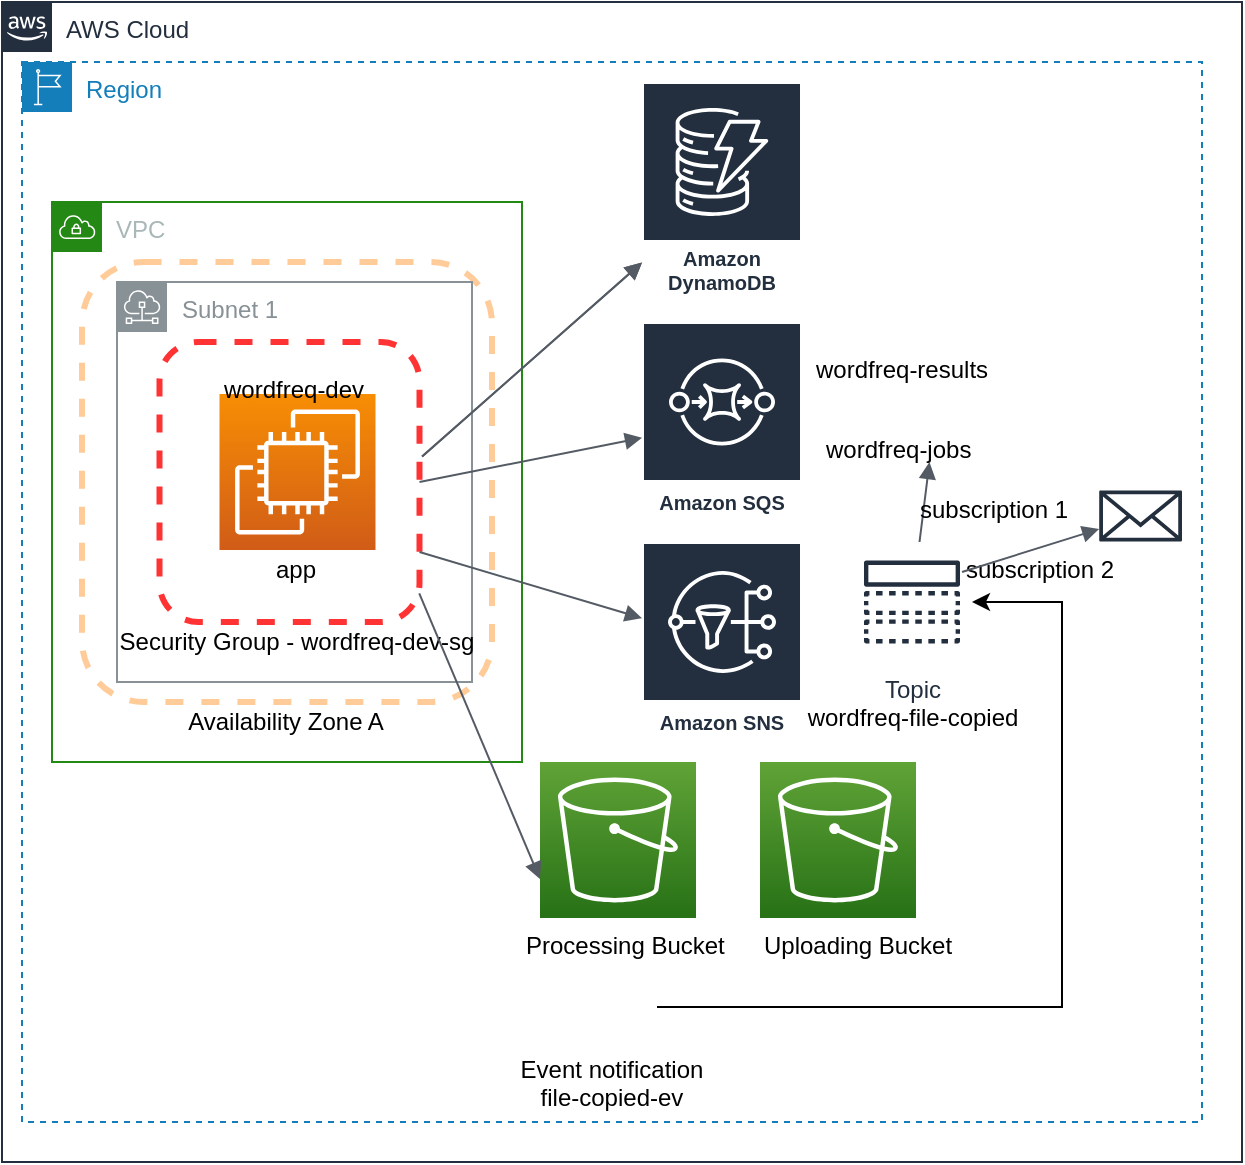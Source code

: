 <mxfile version="20.6.1" type="github">
  <diagram id="miss4itNhXeyKSEiEY9H" name="第 1 页">
    <mxGraphModel dx="1133" dy="773" grid="1" gridSize="10" guides="1" tooltips="1" connect="1" arrows="1" fold="1" page="1" pageScale="1" pageWidth="827" pageHeight="1169" math="0" shadow="0">
      <root>
        <mxCell id="0" />
        <mxCell id="1" parent="0" />
        <mxCell id="I7SwKGLI5VaqfSaRgMoQ-2" value="AWS Cloud" style="points=[[0,0],[0.25,0],[0.5,0],[0.75,0],[1,0],[1,0.25],[1,0.5],[1,0.75],[1,1],[0.75,1],[0.5,1],[0.25,1],[0,1],[0,0.75],[0,0.5],[0,0.25]];outlineConnect=0;gradientColor=none;html=1;whiteSpace=wrap;fontSize=12;fontStyle=0;container=1;pointerEvents=0;collapsible=0;recursiveResize=0;shape=mxgraph.aws4.group;grIcon=mxgraph.aws4.group_aws_cloud_alt;strokeColor=#232F3E;fillColor=none;verticalAlign=top;align=left;spacingLeft=30;fontColor=#232F3E;dashed=0;" vertex="1" parent="1">
          <mxGeometry x="80" y="350" width="620" height="580" as="geometry" />
        </mxCell>
        <mxCell id="I7SwKGLI5VaqfSaRgMoQ-3" value="Region" style="points=[[0,0],[0.25,0],[0.5,0],[0.75,0],[1,0],[1,0.25],[1,0.5],[1,0.75],[1,1],[0.75,1],[0.5,1],[0.25,1],[0,1],[0,0.75],[0,0.5],[0,0.25]];outlineConnect=0;gradientColor=none;html=1;whiteSpace=wrap;fontSize=12;fontStyle=0;container=1;pointerEvents=0;collapsible=0;recursiveResize=0;shape=mxgraph.aws4.group;grIcon=mxgraph.aws4.group_region;strokeColor=#147EBA;fillColor=none;verticalAlign=top;align=left;spacingLeft=30;fontColor=#147EBA;dashed=1;" vertex="1" parent="I7SwKGLI5VaqfSaRgMoQ-2">
          <mxGeometry x="10" y="30" width="590" height="530" as="geometry" />
        </mxCell>
        <mxCell id="I7SwKGLI5VaqfSaRgMoQ-6" value="Amazon DynamoDB" style="sketch=0;outlineConnect=0;fontColor=#232F3E;gradientColor=none;strokeColor=#ffffff;fillColor=#232F3E;dashed=0;verticalLabelPosition=middle;verticalAlign=bottom;align=center;html=1;whiteSpace=wrap;fontSize=10;fontStyle=1;spacing=3;shape=mxgraph.aws4.productIcon;prIcon=mxgraph.aws4.dynamodb;" vertex="1" parent="I7SwKGLI5VaqfSaRgMoQ-3">
          <mxGeometry x="310" y="10" width="80" height="110" as="geometry" />
        </mxCell>
        <mxCell id="I7SwKGLI5VaqfSaRgMoQ-11" value="" style="sketch=0;points=[[0,0,0],[0.25,0,0],[0.5,0,0],[0.75,0,0],[1,0,0],[0,1,0],[0.25,1,0],[0.5,1,0],[0.75,1,0],[1,1,0],[0,0.25,0],[0,0.5,0],[0,0.75,0],[1,0.25,0],[1,0.5,0],[1,0.75,0]];outlineConnect=0;fontColor=#232F3E;gradientColor=#60A337;gradientDirection=north;fillColor=#277116;strokeColor=#ffffff;dashed=0;verticalLabelPosition=bottom;verticalAlign=top;align=center;html=1;fontSize=12;fontStyle=0;aspect=fixed;shape=mxgraph.aws4.resourceIcon;resIcon=mxgraph.aws4.s3;" vertex="1" parent="I7SwKGLI5VaqfSaRgMoQ-3">
          <mxGeometry x="259" y="350" width="78" height="78" as="geometry" />
        </mxCell>
        <mxCell id="I7SwKGLI5VaqfSaRgMoQ-12" value="" style="sketch=0;points=[[0,0,0],[0.25,0,0],[0.5,0,0],[0.75,0,0],[1,0,0],[0,1,0],[0.25,1,0],[0.5,1,0],[0.75,1,0],[1,1,0],[0,0.25,0],[0,0.5,0],[0,0.75,0],[1,0.25,0],[1,0.5,0],[1,0.75,0]];outlineConnect=0;fontColor=#232F3E;gradientColor=#60A337;gradientDirection=north;fillColor=#277116;strokeColor=#ffffff;dashed=0;verticalLabelPosition=bottom;verticalAlign=top;align=center;html=1;fontSize=12;fontStyle=0;aspect=fixed;shape=mxgraph.aws4.resourceIcon;resIcon=mxgraph.aws4.s3;" vertex="1" parent="I7SwKGLI5VaqfSaRgMoQ-3">
          <mxGeometry x="369" y="350" width="78" height="78" as="geometry" />
        </mxCell>
        <mxCell id="I7SwKGLI5VaqfSaRgMoQ-7" value="Amazon SQS" style="sketch=0;outlineConnect=0;fontColor=#232F3E;gradientColor=none;strokeColor=#ffffff;fillColor=#232F3E;dashed=0;verticalLabelPosition=middle;verticalAlign=bottom;align=center;html=1;whiteSpace=wrap;fontSize=10;fontStyle=1;spacing=3;shape=mxgraph.aws4.productIcon;prIcon=mxgraph.aws4.sqs;" vertex="1" parent="I7SwKGLI5VaqfSaRgMoQ-3">
          <mxGeometry x="310" y="130" width="80" height="100" as="geometry" />
        </mxCell>
        <mxCell id="I7SwKGLI5VaqfSaRgMoQ-10" value="Amazon SNS" style="sketch=0;outlineConnect=0;fontColor=#232F3E;gradientColor=none;strokeColor=#ffffff;fillColor=#232F3E;dashed=0;verticalLabelPosition=middle;verticalAlign=bottom;align=center;html=1;whiteSpace=wrap;fontSize=10;fontStyle=1;spacing=3;shape=mxgraph.aws4.productIcon;prIcon=mxgraph.aws4.sns;" vertex="1" parent="I7SwKGLI5VaqfSaRgMoQ-3">
          <mxGeometry x="310" y="240" width="80" height="100" as="geometry" />
        </mxCell>
        <mxCell id="I7SwKGLI5VaqfSaRgMoQ-4" value="VPC" style="points=[[0,0],[0.25,0],[0.5,0],[0.75,0],[1,0],[1,0.25],[1,0.5],[1,0.75],[1,1],[0.75,1],[0.5,1],[0.25,1],[0,1],[0,0.75],[0,0.5],[0,0.25]];outlineConnect=0;gradientColor=none;html=1;whiteSpace=wrap;fontSize=12;fontStyle=0;container=1;pointerEvents=0;collapsible=0;recursiveResize=0;shape=mxgraph.aws4.group;grIcon=mxgraph.aws4.group_vpc;strokeColor=#248814;fillColor=none;verticalAlign=top;align=left;spacingLeft=30;fontColor=#AAB7B8;dashed=0;" vertex="1" parent="I7SwKGLI5VaqfSaRgMoQ-3">
          <mxGeometry x="15" y="70" width="235" height="280" as="geometry" />
        </mxCell>
        <mxCell id="I7SwKGLI5VaqfSaRgMoQ-13" value="" style="rounded=1;whiteSpace=wrap;html=1;strokeColor=#FFCC99;fillColor=none;dashed=1;perimeterSpacing=0;strokeWidth=3;" vertex="1" parent="I7SwKGLI5VaqfSaRgMoQ-4">
          <mxGeometry x="15" y="30" width="205" height="220" as="geometry" />
        </mxCell>
        <UserObject label="Availability Zone A" placeholders="1" name="Variable" id="I7SwKGLI5VaqfSaRgMoQ-19">
          <mxCell style="text;html=1;strokeColor=none;fillColor=none;align=center;verticalAlign=middle;whiteSpace=wrap;overflow=hidden;dashed=1;strokeWidth=3;" vertex="1" parent="I7SwKGLI5VaqfSaRgMoQ-4">
            <mxGeometry x="52.5" y="250" width="127.5" height="20" as="geometry" />
          </mxCell>
        </UserObject>
        <mxCell id="I7SwKGLI5VaqfSaRgMoQ-5" value="Subnet 1" style="sketch=0;outlineConnect=0;gradientColor=none;html=1;whiteSpace=wrap;fontSize=12;fontStyle=0;shape=mxgraph.aws4.group;grIcon=mxgraph.aws4.group_subnet;strokeColor=#879196;fillColor=none;verticalAlign=top;align=left;spacingLeft=30;fontColor=#879196;dashed=0;" vertex="1" parent="I7SwKGLI5VaqfSaRgMoQ-4">
          <mxGeometry x="32.5" y="40" width="177.5" height="200" as="geometry" />
        </mxCell>
        <mxCell id="I7SwKGLI5VaqfSaRgMoQ-14" value="" style="rounded=1;whiteSpace=wrap;html=1;strokeColor=#FF3333;fillColor=none;dashed=1;perimeterSpacing=0;strokeWidth=3;" vertex="1" parent="I7SwKGLI5VaqfSaRgMoQ-4">
          <mxGeometry x="53.75" y="70" width="130" height="140" as="geometry" />
        </mxCell>
        <mxCell id="I7SwKGLI5VaqfSaRgMoQ-16" value="" style="sketch=0;points=[[0,0,0],[0.25,0,0],[0.5,0,0],[0.75,0,0],[1,0,0],[0,1,0],[0.25,1,0],[0.5,1,0],[0.75,1,0],[1,1,0],[0,0.25,0],[0,0.5,0],[0,0.75,0],[1,0.25,0],[1,0.5,0],[1,0.75,0]];outlineConnect=0;fontColor=#232F3E;gradientColor=#F78E04;gradientDirection=north;fillColor=#D05C17;strokeColor=#ffffff;dashed=0;verticalLabelPosition=bottom;verticalAlign=top;align=center;html=1;fontSize=12;fontStyle=0;aspect=fixed;shape=mxgraph.aws4.resourceIcon;resIcon=mxgraph.aws4.ec2;strokeWidth=3;" vertex="1" parent="I7SwKGLI5VaqfSaRgMoQ-4">
          <mxGeometry x="83.75" y="96" width="78" height="78" as="geometry" />
        </mxCell>
        <UserObject label="app" placeholders="1" name="Variable" id="I7SwKGLI5VaqfSaRgMoQ-20">
          <mxCell style="text;html=1;strokeColor=none;fillColor=none;align=center;verticalAlign=middle;whiteSpace=wrap;overflow=hidden;dashed=1;strokeWidth=3;" vertex="1" parent="I7SwKGLI5VaqfSaRgMoQ-4">
            <mxGeometry x="57.5" y="174" width="127.5" height="20" as="geometry" />
          </mxCell>
        </UserObject>
        <UserObject label="Security Group - wordfreq-dev-sg" placeholders="1" name="Variable" id="I7SwKGLI5VaqfSaRgMoQ-21">
          <mxCell style="text;html=1;strokeColor=none;fillColor=none;align=center;verticalAlign=middle;whiteSpace=wrap;overflow=hidden;dashed=1;strokeWidth=3;" vertex="1" parent="I7SwKGLI5VaqfSaRgMoQ-4">
            <mxGeometry x="30.25" y="210" width="185" height="20" as="geometry" />
          </mxCell>
        </UserObject>
        <mxCell id="I7SwKGLI5VaqfSaRgMoQ-29" value="wordfreq-dev" style="text;whiteSpace=wrap;html=1;" vertex="1" parent="I7SwKGLI5VaqfSaRgMoQ-4">
          <mxGeometry x="83.75" y="80" width="100" height="40" as="geometry" />
        </mxCell>
        <mxCell id="I7SwKGLI5VaqfSaRgMoQ-22" value="" style="html=1;endArrow=block;elbow=vertical;startArrow=none;endFill=1;strokeColor=#545B64;rounded=0;exitX=1.01;exitY=0.409;exitDx=0;exitDy=0;exitPerimeter=0;" edge="1" parent="I7SwKGLI5VaqfSaRgMoQ-3" source="I7SwKGLI5VaqfSaRgMoQ-14" target="I7SwKGLI5VaqfSaRgMoQ-6">
          <mxGeometry width="100" relative="1" as="geometry">
            <mxPoint x="360" y="130" as="sourcePoint" />
            <mxPoint x="460" y="130" as="targetPoint" />
          </mxGeometry>
        </mxCell>
        <mxCell id="I7SwKGLI5VaqfSaRgMoQ-23" value="" style="html=1;endArrow=block;elbow=vertical;startArrow=none;endFill=1;strokeColor=#545B64;rounded=0;exitX=1;exitY=0.5;exitDx=0;exitDy=0;" edge="1" parent="I7SwKGLI5VaqfSaRgMoQ-3" source="I7SwKGLI5VaqfSaRgMoQ-14" target="I7SwKGLI5VaqfSaRgMoQ-7">
          <mxGeometry width="100" relative="1" as="geometry">
            <mxPoint x="210.05" y="194.99" as="sourcePoint" />
            <mxPoint x="320" y="107.008" as="targetPoint" />
          </mxGeometry>
        </mxCell>
        <mxCell id="I7SwKGLI5VaqfSaRgMoQ-24" value="" style="html=1;endArrow=block;elbow=vertical;startArrow=none;endFill=1;strokeColor=#545B64;rounded=0;exitX=1;exitY=0.75;exitDx=0;exitDy=0;" edge="1" parent="I7SwKGLI5VaqfSaRgMoQ-3" source="I7SwKGLI5VaqfSaRgMoQ-14" target="I7SwKGLI5VaqfSaRgMoQ-10">
          <mxGeometry width="100" relative="1" as="geometry">
            <mxPoint x="200.05" y="184.99" as="sourcePoint" />
            <mxPoint x="310" y="97.008" as="targetPoint" />
          </mxGeometry>
        </mxCell>
        <mxCell id="I7SwKGLI5VaqfSaRgMoQ-25" value="" style="html=1;endArrow=block;elbow=vertical;startArrow=none;endFill=1;strokeColor=#545B64;rounded=0;exitX=0.999;exitY=0.898;exitDx=0;exitDy=0;entryX=0;entryY=0.75;entryDx=0;entryDy=0;entryPerimeter=0;exitPerimeter=0;" edge="1" parent="I7SwKGLI5VaqfSaRgMoQ-3" source="I7SwKGLI5VaqfSaRgMoQ-14" target="I7SwKGLI5VaqfSaRgMoQ-11">
          <mxGeometry width="100" relative="1" as="geometry">
            <mxPoint x="200.05" y="184.99" as="sourcePoint" />
            <mxPoint x="310" y="97.008" as="targetPoint" />
          </mxGeometry>
        </mxCell>
        <mxCell id="I7SwKGLI5VaqfSaRgMoQ-26" value="wordfreq-jobs" style="text;whiteSpace=wrap;html=1;" vertex="1" parent="I7SwKGLI5VaqfSaRgMoQ-3">
          <mxGeometry x="400" y="180" width="110" height="20" as="geometry" />
        </mxCell>
        <mxCell id="I7SwKGLI5VaqfSaRgMoQ-27" value="Processing Bucket" style="text;whiteSpace=wrap;html=1;" vertex="1" parent="I7SwKGLI5VaqfSaRgMoQ-3">
          <mxGeometry x="250" y="428" width="110" height="40" as="geometry" />
        </mxCell>
        <mxCell id="I7SwKGLI5VaqfSaRgMoQ-28" value="Uploading Bucket" style="text;whiteSpace=wrap;html=1;" vertex="1" parent="I7SwKGLI5VaqfSaRgMoQ-3">
          <mxGeometry x="369" y="428" width="110" height="40" as="geometry" />
        </mxCell>
        <mxCell id="I7SwKGLI5VaqfSaRgMoQ-30" value="wordfreq-results" style="text;whiteSpace=wrap;html=1;" vertex="1" parent="I7SwKGLI5VaqfSaRgMoQ-3">
          <mxGeometry x="395" y="140" width="120" height="30" as="geometry" />
        </mxCell>
        <mxCell id="I7SwKGLI5VaqfSaRgMoQ-33" value="Topic&lt;br&gt;&lt;div style=&quot;text-align: center;&quot;&gt;&lt;span style=&quot;color: rgb(0, 0, 0); text-align: left; background-color: initial;&quot;&gt;wordfreq-file-copied&lt;/span&gt;&lt;/div&gt;" style="sketch=0;outlineConnect=0;fontColor=#232F3E;gradientColor=none;strokeColor=#232F3E;fillColor=#ffffff;dashed=0;verticalLabelPosition=bottom;verticalAlign=top;align=center;html=1;fontSize=12;fontStyle=0;aspect=fixed;shape=mxgraph.aws4.resourceIcon;resIcon=mxgraph.aws4.topic;strokeWidth=3;" vertex="1" parent="I7SwKGLI5VaqfSaRgMoQ-3">
          <mxGeometry x="415" y="240" width="60" height="60" as="geometry" />
        </mxCell>
        <mxCell id="I7SwKGLI5VaqfSaRgMoQ-36" value="" style="html=1;endArrow=block;elbow=vertical;startArrow=none;endFill=1;strokeColor=#545B64;rounded=0;" edge="1" parent="I7SwKGLI5VaqfSaRgMoQ-3" source="I7SwKGLI5VaqfSaRgMoQ-33" target="I7SwKGLI5VaqfSaRgMoQ-26">
          <mxGeometry width="100" relative="1" as="geometry">
            <mxPoint x="510" y="240" as="sourcePoint" />
            <mxPoint x="619.95" y="143.021" as="targetPoint" />
          </mxGeometry>
        </mxCell>
        <mxCell id="I7SwKGLI5VaqfSaRgMoQ-43" value="subscription 2" style="text;whiteSpace=wrap;html=1;" vertex="1" parent="I7SwKGLI5VaqfSaRgMoQ-3">
          <mxGeometry x="470" y="240" width="110" height="20" as="geometry" />
        </mxCell>
        <mxCell id="I7SwKGLI5VaqfSaRgMoQ-47" value="" style="shape=image;html=1;verticalAlign=top;verticalLabelPosition=bottom;labelBackgroundColor=#ffffff;imageAspect=0;aspect=fixed;image=https://cdn2.iconfinder.com/data/icons/date-and-time-fill-outline/64/Calendar_month_date_schedule_event_notification-128.png;dashed=1;strokeColor=#FF3333;strokeWidth=3;fillColor=none;" vertex="1" parent="I7SwKGLI5VaqfSaRgMoQ-3">
          <mxGeometry x="272.5" y="450" width="45" height="45" as="geometry" />
        </mxCell>
        <mxCell id="I7SwKGLI5VaqfSaRgMoQ-48" value="Event notification&lt;br&gt;file-copied-ev" style="text;whiteSpace=wrap;html=1;align=center;" vertex="1" parent="I7SwKGLI5VaqfSaRgMoQ-3">
          <mxGeometry x="245" y="490" width="100" height="40" as="geometry" />
        </mxCell>
        <mxCell id="I7SwKGLI5VaqfSaRgMoQ-39" value="subscription 1" style="text;whiteSpace=wrap;html=1;" vertex="1" parent="I7SwKGLI5VaqfSaRgMoQ-3">
          <mxGeometry x="447" y="210" width="110" height="20" as="geometry" />
        </mxCell>
        <mxCell id="I7SwKGLI5VaqfSaRgMoQ-49" value="" style="endArrow=classic;html=1;rounded=0;exitX=1;exitY=0.5;exitDx=0;exitDy=0;edgeStyle=orthogonalEdgeStyle;" edge="1" parent="I7SwKGLI5VaqfSaRgMoQ-3" source="I7SwKGLI5VaqfSaRgMoQ-47" target="I7SwKGLI5VaqfSaRgMoQ-33">
          <mxGeometry width="50" height="50" relative="1" as="geometry">
            <mxPoint x="390" y="390" as="sourcePoint" />
            <mxPoint x="440" y="340" as="targetPoint" />
            <Array as="points">
              <mxPoint x="520" y="473" />
              <mxPoint x="520" y="270" />
            </Array>
          </mxGeometry>
        </mxCell>
        <mxCell id="I7SwKGLI5VaqfSaRgMoQ-41" value="" style="sketch=0;outlineConnect=0;fontColor=#232F3E;gradientColor=none;fillColor=#232F3D;strokeColor=none;dashed=0;verticalLabelPosition=bottom;verticalAlign=top;align=center;html=1;fontSize=12;fontStyle=0;aspect=fixed;pointerEvents=1;shape=mxgraph.aws4.email_2;strokeWidth=3;" vertex="1" parent="I7SwKGLI5VaqfSaRgMoQ-3">
          <mxGeometry x="538.61" y="214" width="41.39" height="26" as="geometry" />
        </mxCell>
        <mxCell id="I7SwKGLI5VaqfSaRgMoQ-42" value="" style="html=1;endArrow=block;elbow=vertical;startArrow=none;endFill=1;strokeColor=#545B64;rounded=0;exitX=0;exitY=0.75;exitDx=0;exitDy=0;" edge="1" parent="I7SwKGLI5VaqfSaRgMoQ-3" source="I7SwKGLI5VaqfSaRgMoQ-43" target="I7SwKGLI5VaqfSaRgMoQ-41">
          <mxGeometry width="100" relative="1" as="geometry">
            <mxPoint x="208.75" y="255" as="sourcePoint" />
            <mxPoint x="320" y="288.099" as="targetPoint" />
          </mxGeometry>
        </mxCell>
        <mxCell id="I7SwKGLI5VaqfSaRgMoQ-37" value="" style="html=1;endArrow=block;elbow=vertical;startArrow=none;endFill=1;strokeColor=#545B64;rounded=0;exitX=1.01;exitY=0.409;exitDx=0;exitDy=0;exitPerimeter=0;" edge="1" parent="1">
          <mxGeometry width="100" relative="1" as="geometry">
            <mxPoint x="290.05" y="577.26" as="sourcePoint" />
            <mxPoint x="400" y="480.281" as="targetPoint" />
          </mxGeometry>
        </mxCell>
      </root>
    </mxGraphModel>
  </diagram>
</mxfile>
